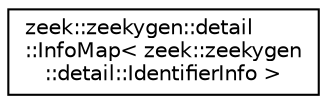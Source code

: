 digraph "Graphical Class Hierarchy"
{
 // LATEX_PDF_SIZE
  edge [fontname="Helvetica",fontsize="10",labelfontname="Helvetica",labelfontsize="10"];
  node [fontname="Helvetica",fontsize="10",shape=record];
  rankdir="LR";
  Node0 [label="zeek::zeekygen::detail\l::InfoMap\< zeek::zeekygen\l::detail::IdentifierInfo \>",height=0.2,width=0.4,color="black", fillcolor="white", style="filled",URL="$d0/de7/structzeek_1_1zeekygen_1_1detail_1_1InfoMap.html",tooltip=" "];
}
